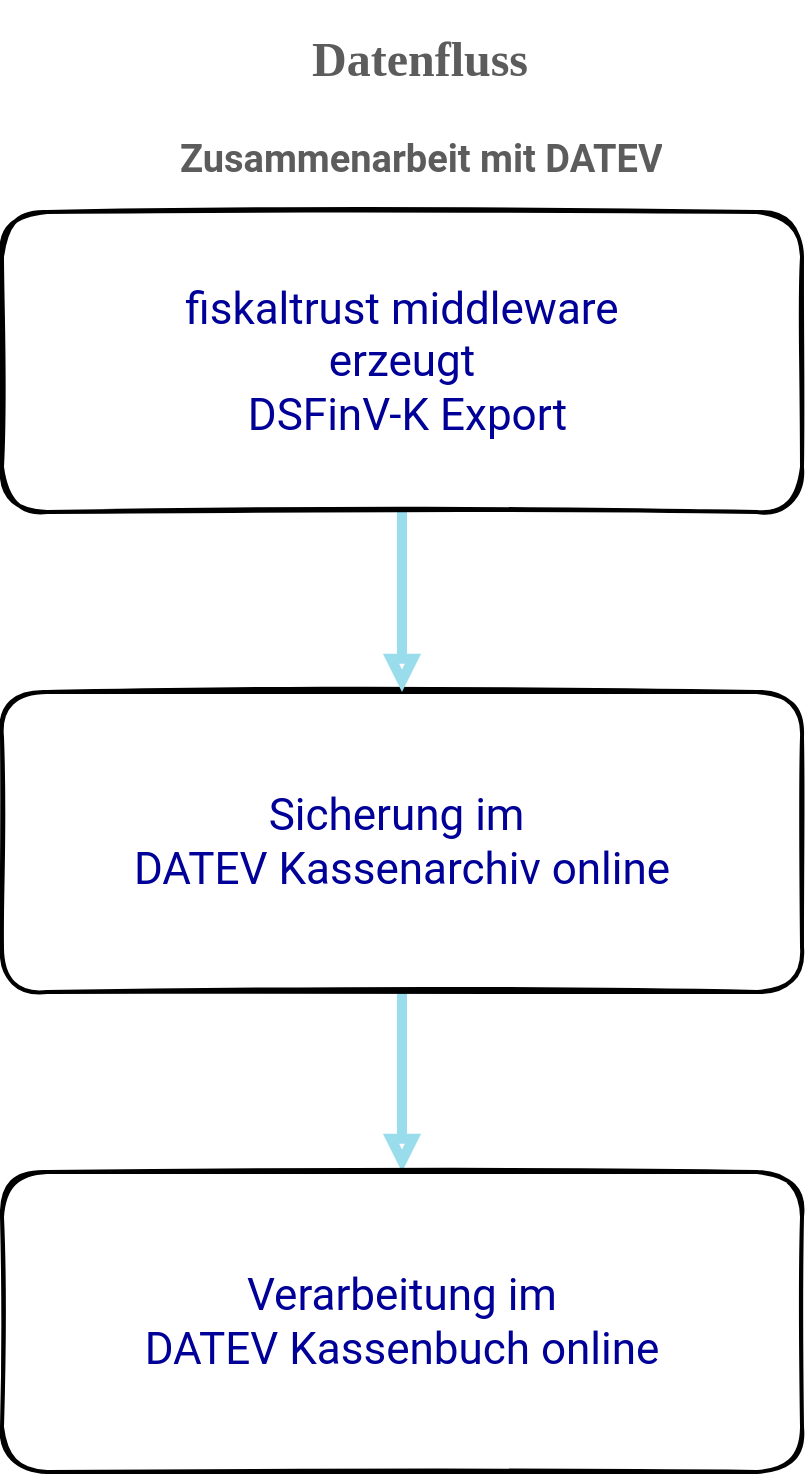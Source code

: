 <mxfile>
    <diagram id="_dMCbrwks0jvEyA-nKa9" name="Page-1">
        <mxGraphModel dx="705" dy="812" grid="0" gridSize="10" guides="1" tooltips="1" connect="1" arrows="1" fold="1" page="1" pageScale="1" pageWidth="1169" pageHeight="827" background="#ffffff" math="0" shadow="0">
            <root>
                <mxCell id="0"/>
                <mxCell id="1" parent="0"/>
                <mxCell id="2" value="&lt;h1&gt;&lt;font face=&quot;Klavika&quot;&gt;Datenfluss&lt;/font&gt;&lt;/h1&gt;" style="text;html=1;strokeColor=none;fillColor=none;spacing=5;spacingTop=-20;whiteSpace=wrap;overflow=hidden;fontColor=#5C5C5C;rounded=1;" parent="1" vertex="1">
                    <mxGeometry x="167" y="22" width="119" height="40" as="geometry"/>
                </mxCell>
                <mxCell id="53" value="&lt;h1 style=&quot;font-size: 19px&quot;&gt;&lt;/h1&gt;&lt;span lang=&quot;EN-GB&quot; style=&quot;line-height: 107% ; font-size: 19px&quot;&gt;&lt;font face=&quot;Roboto&quot; data-font-src=&quot;https://fonts.googleapis.com/css?family=Roboto&quot;&gt;&lt;h1 style=&quot;font-size: 19px&quot;&gt;Zusammenarbeit mit DATEV&lt;/h1&gt;&lt;/font&gt;&lt;/span&gt;" style="text;html=1;strokeColor=none;fillColor=none;spacing=5;spacingTop=-20;whiteSpace=wrap;overflow=hidden;fontColor=#5C5C5C;rounded=1;" parent="1" vertex="1">
                    <mxGeometry x="101" y="79" width="251" height="46" as="geometry"/>
                </mxCell>
                <mxCell id="95" value="" style="edgeStyle=orthogonalEdgeStyle;curved=0;rounded=1;sketch=0;orthogonalLoop=1;jettySize=auto;html=1;fontFamily=Roboto;fontSource=https%3A%2F%2Ffonts.googleapis.com%2Fcss%3Ffamily%3DRoboto;fontSize=15;endArrow=block;endFill=0;strokeColor=#99DCEB;strokeWidth=5;fillColor=#21C0A5;fontColor=#000099;labelBackgroundColor=#ffffff;" parent="1" source="91" target="92" edge="1">
                    <mxGeometry relative="1" as="geometry"/>
                </mxCell>
                <mxCell id="91" value="Sicherung im&amp;nbsp;&lt;br&gt;DATEV Kassenarchiv online" style="rounded=1;whiteSpace=wrap;html=1;strokeWidth=2;fillWeight=4;hachureGap=8;hachureAngle=45;sketch=1;fontFamily=Roboto;fontSource=https%3A%2F%2Ffonts.googleapis.com%2Fcss%3Ffamily%3DRoboto;fontSize=22;fillStyle=zigzag-line;fontColor=#000099;labelBackgroundColor=#ffffff;fillColor=none;" parent="1" vertex="1">
                    <mxGeometry x="17" y="358" width="400" height="150" as="geometry"/>
                </mxCell>
                <mxCell id="92" value="Verarbeitung im&lt;br&gt;DATEV Kassenbuch online" style="rounded=1;whiteSpace=wrap;html=1;strokeWidth=2;fillWeight=4;hachureGap=8;hachureAngle=45;sketch=1;fontFamily=Roboto;fontSource=https%3A%2F%2Ffonts.googleapis.com%2Fcss%3Ffamily%3DRoboto;fontSize=22;fillStyle=zigzag-line;fontColor=#000099;labelBackgroundColor=#ffffff;fillColor=none;" parent="1" vertex="1">
                    <mxGeometry x="17" y="598" width="400" height="150" as="geometry"/>
                </mxCell>
                <mxCell id="98" value="" style="edgeStyle=orthogonalEdgeStyle;curved=0;rounded=1;sketch=0;orthogonalLoop=1;jettySize=auto;html=1;fontFamily=Roboto;fontSource=https%3A%2F%2Ffonts.googleapis.com%2Fcss%3Ffamily%3DRoboto;fontSize=15;endArrow=block;endFill=0;strokeColor=#99DCEB;strokeWidth=5;fillColor=#21C0A5;entryX=0.5;entryY=0;entryDx=0;entryDy=0;fontColor=#000099;labelBackgroundColor=#ffffff;" parent="1" source="99" target="91" edge="1">
                    <mxGeometry relative="1" as="geometry">
                        <mxPoint x="145" y="384" as="targetPoint"/>
                    </mxGeometry>
                </mxCell>
                <mxCell id="99" value="fiskaltrust middleware &lt;br&gt;erzeugt&lt;br&gt;&amp;nbsp;DSFinV-K Export" style="rounded=1;whiteSpace=wrap;html=1;strokeWidth=2;fillWeight=4;hachureGap=8;hachureAngle=45;sketch=1;fontFamily=Roboto;fontSource=https%3A%2F%2Ffonts.googleapis.com%2Fcss%3Ffamily%3DRoboto;fontSize=22;fillStyle=zigzag-line;fontColor=#000099;labelBackgroundColor=#ffffff;fillColor=none;" parent="1" vertex="1">
                    <mxGeometry x="17" y="118" width="400" height="150" as="geometry"/>
                </mxCell>
            </root>
        </mxGraphModel>
    </diagram>
</mxfile>